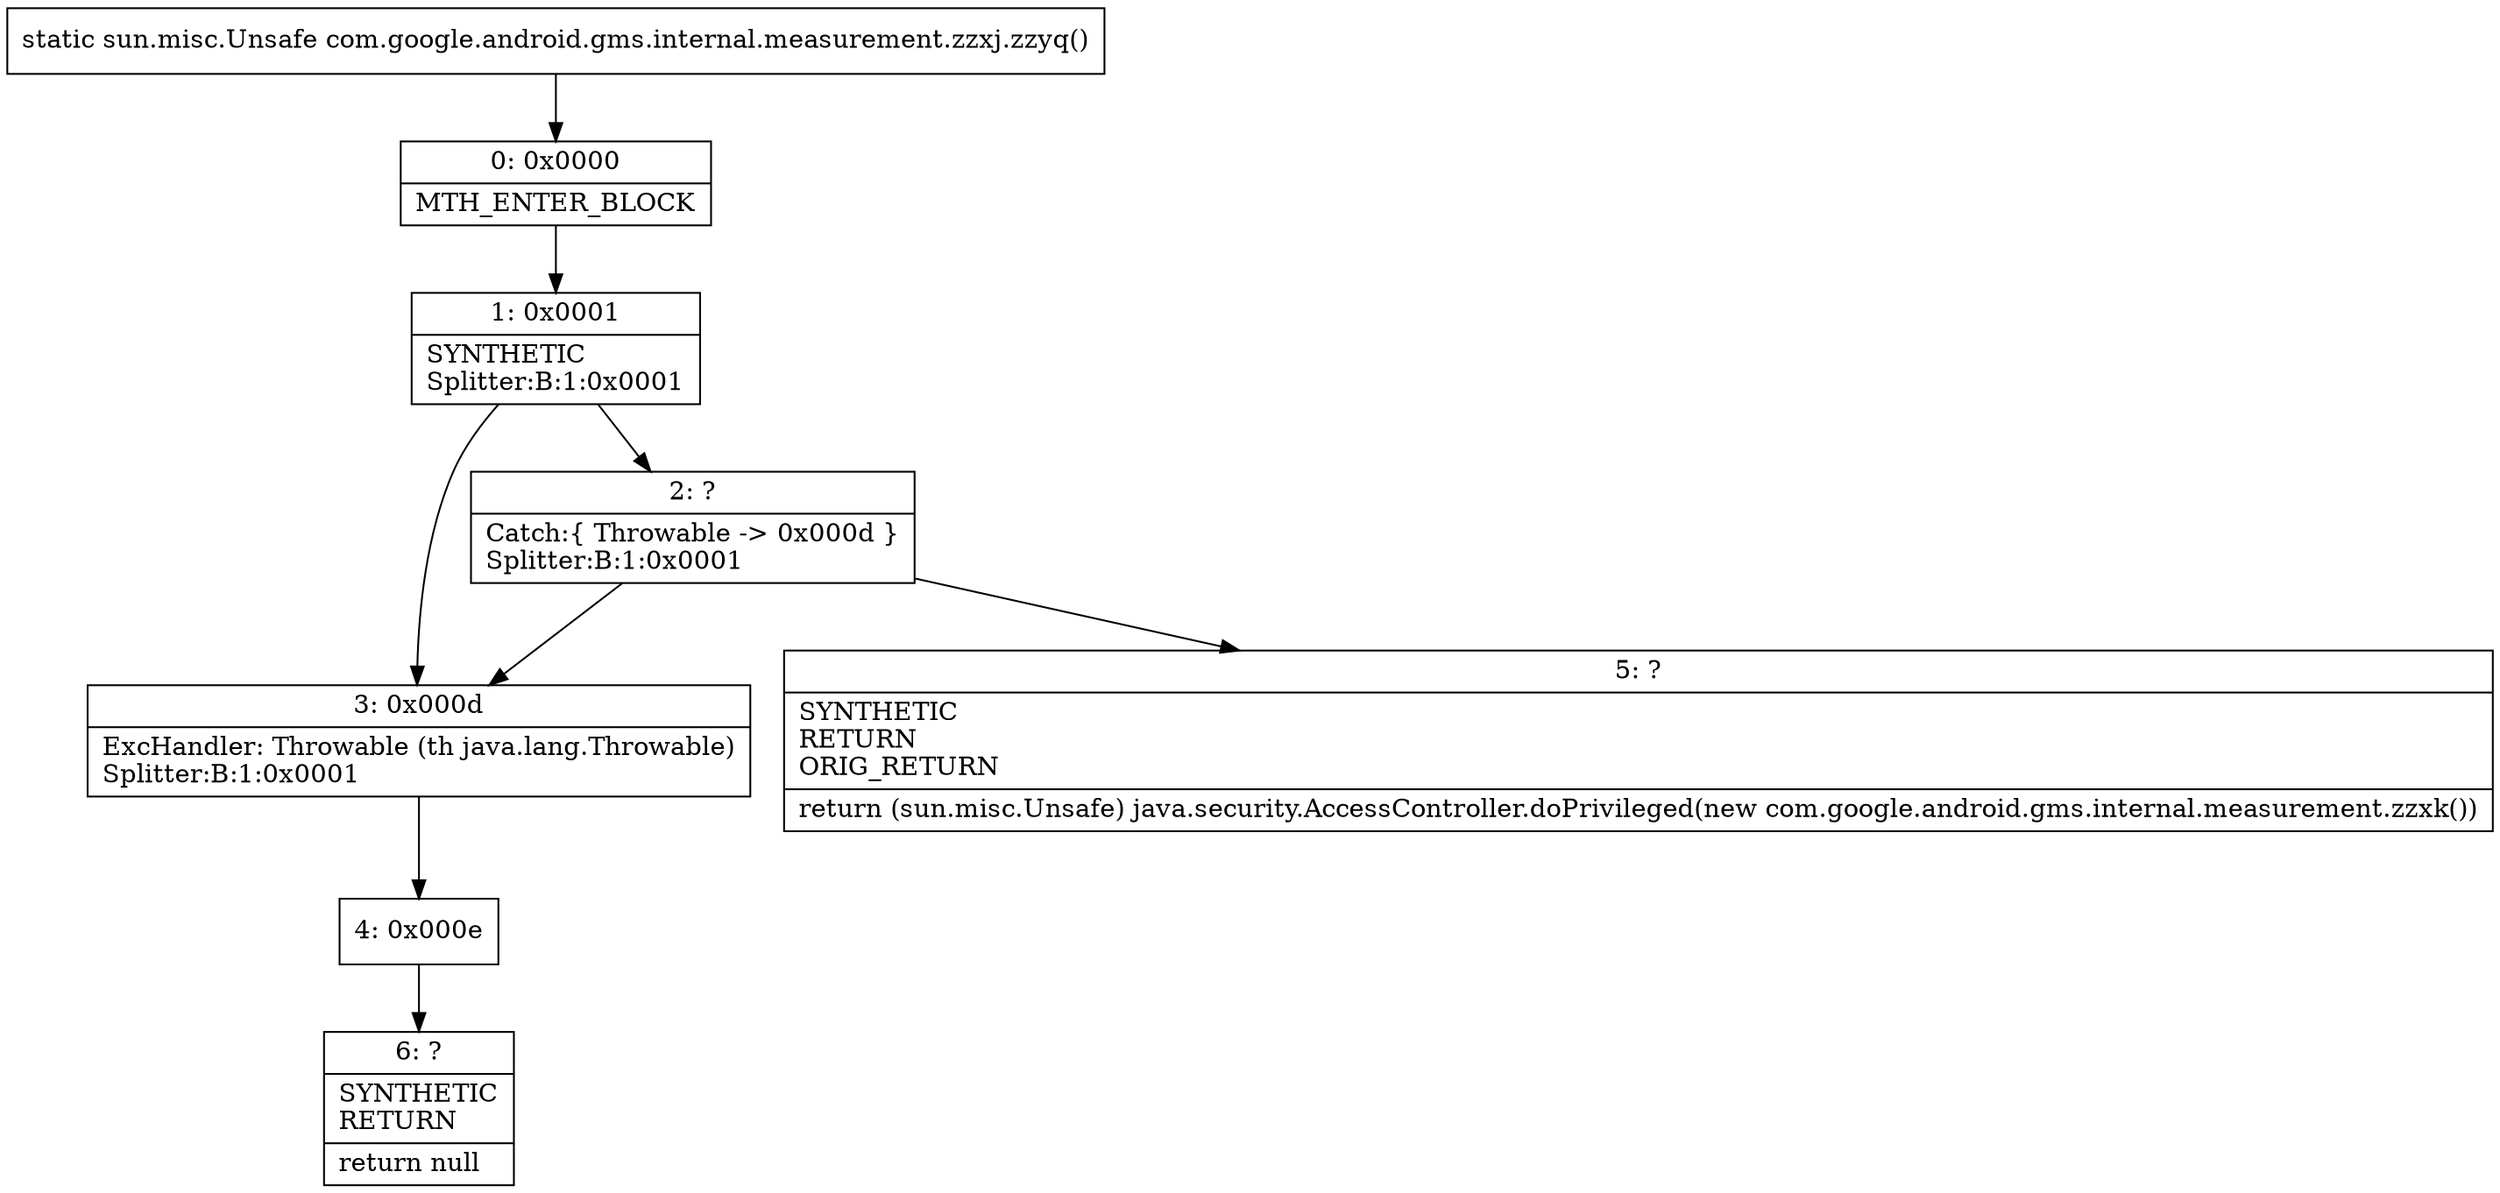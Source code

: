 digraph "CFG forcom.google.android.gms.internal.measurement.zzxj.zzyq()Lsun\/misc\/Unsafe;" {
Node_0 [shape=record,label="{0\:\ 0x0000|MTH_ENTER_BLOCK\l}"];
Node_1 [shape=record,label="{1\:\ 0x0001|SYNTHETIC\lSplitter:B:1:0x0001\l}"];
Node_2 [shape=record,label="{2\:\ ?|Catch:\{ Throwable \-\> 0x000d \}\lSplitter:B:1:0x0001\l}"];
Node_3 [shape=record,label="{3\:\ 0x000d|ExcHandler: Throwable (th java.lang.Throwable)\lSplitter:B:1:0x0001\l}"];
Node_4 [shape=record,label="{4\:\ 0x000e}"];
Node_5 [shape=record,label="{5\:\ ?|SYNTHETIC\lRETURN\lORIG_RETURN\l|return (sun.misc.Unsafe) java.security.AccessController.doPrivileged(new com.google.android.gms.internal.measurement.zzxk())\l}"];
Node_6 [shape=record,label="{6\:\ ?|SYNTHETIC\lRETURN\l|return null\l}"];
MethodNode[shape=record,label="{static sun.misc.Unsafe com.google.android.gms.internal.measurement.zzxj.zzyq() }"];
MethodNode -> Node_0;
Node_0 -> Node_1;
Node_1 -> Node_2;
Node_1 -> Node_3;
Node_2 -> Node_3;
Node_2 -> Node_5;
Node_3 -> Node_4;
Node_4 -> Node_6;
}

